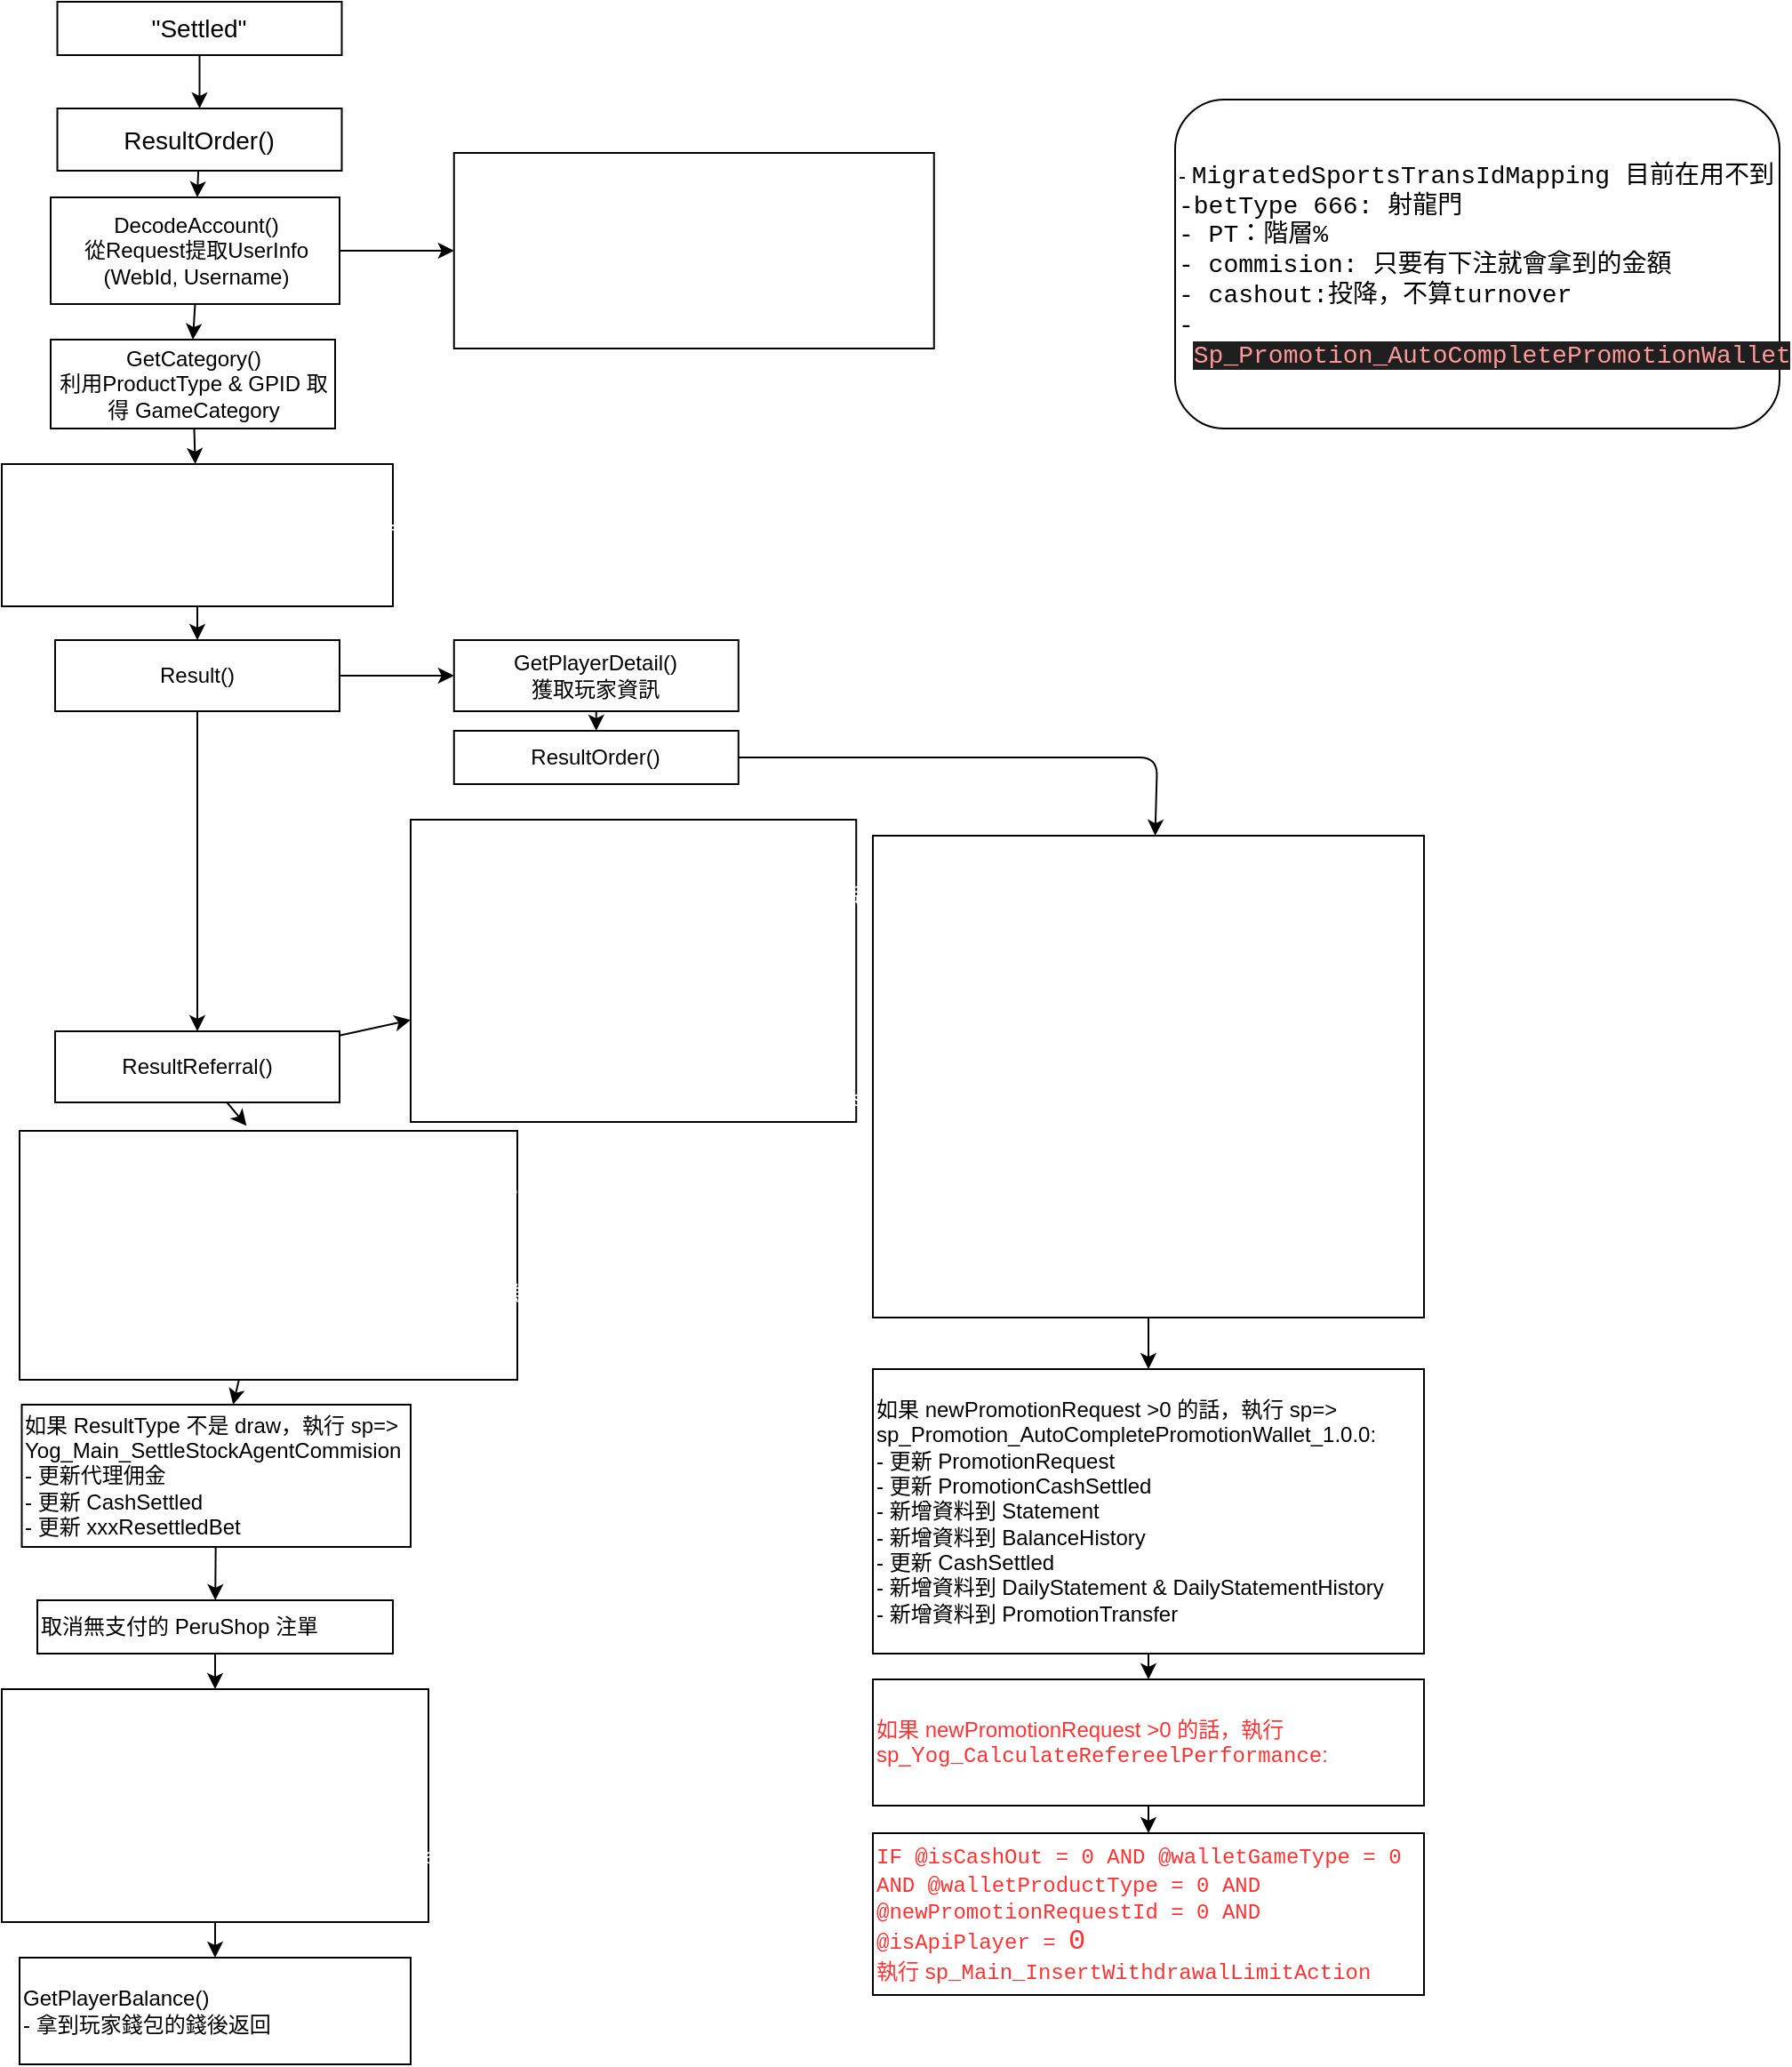 <mxfile>
    <diagram id="Tk6fScx0N2_PU29kudcP" name="Page-1">
        <mxGraphModel dx="670" dy="571" grid="1" gridSize="10" guides="1" tooltips="1" connect="1" arrows="1" fold="1" page="1" pageScale="1" pageWidth="827" pageHeight="1169" math="0" shadow="0">
            <root>
                <mxCell id="0"/>
                <mxCell id="1" parent="0"/>
                <mxCell id="2" value="" style="edgeStyle=none;html=1;" parent="1" source="3" target="5" edge="1">
                    <mxGeometry relative="1" as="geometry"/>
                </mxCell>
                <mxCell id="3" value="&lt;font style=&quot;font-size: 14px;&quot;&gt;&quot;Settled&quot;&lt;/font&gt;" style="rounded=0;whiteSpace=wrap;html=1;" parent="1" vertex="1">
                    <mxGeometry x="41.25" y="40" width="160" height="30" as="geometry"/>
                </mxCell>
                <mxCell id="55" value="" style="edgeStyle=none;html=1;" parent="1" source="5" target="52" edge="1">
                    <mxGeometry relative="1" as="geometry"/>
                </mxCell>
                <mxCell id="5" value="&lt;font style=&quot;font-size: 14px;&quot;&gt;ResultOrder()&lt;/font&gt;" style="whiteSpace=wrap;html=1;rounded=0;" parent="1" vertex="1">
                    <mxGeometry x="41.25" y="100" width="160" height="35" as="geometry"/>
                </mxCell>
                <mxCell id="22" value="" style="edgeStyle=none;html=1;" parent="1" source="9" target="21" edge="1">
                    <mxGeometry relative="1" as="geometry"/>
                </mxCell>
                <mxCell id="9" value="GetCategory()&lt;br&gt;利用ProductType &amp;amp; GPID 取得 GameCategory" style="whiteSpace=wrap;html=1;rounded=0;" parent="1" vertex="1">
                    <mxGeometry x="37.5" y="230" width="160" height="50" as="geometry"/>
                </mxCell>
                <mxCell id="24" value="" style="edgeStyle=none;html=1;" parent="1" source="21" target="23" edge="1">
                    <mxGeometry relative="1" as="geometry"/>
                </mxCell>
                <mxCell id="21" value="&lt;font color=&quot;#ffffff&quot;&gt;更新 Request 的 ResultType：&lt;br&gt;- 用 sp_&lt;/font&gt;&lt;font style=&quot;font-size: 12px;&quot;&gt;&lt;font color=&quot;#ffffff&quot;&gt;&lt;span style=&quot;font-family: Consolas, &amp;quot;Courier New&amp;quot;, monospace;&quot;&gt;Yog_Seamless_GetBetSettleInfo 拿到 ResultType(draw/won/lost)&lt;br&gt;&lt;/span&gt;- 更新到 Request 的 ResultType&lt;/font&gt;&lt;br&gt;&lt;/font&gt;" style="whiteSpace=wrap;html=1;rounded=0;align=left;" parent="1" vertex="1">
                    <mxGeometry x="10" y="300" width="220" height="80" as="geometry"/>
                </mxCell>
                <mxCell id="27" value="" style="edgeStyle=none;html=1;" parent="1" source="23" target="26" edge="1">
                    <mxGeometry relative="1" as="geometry"/>
                </mxCell>
                <mxCell id="37" value="" style="edgeStyle=none;html=1;" parent="1" source="23" target="36" edge="1">
                    <mxGeometry relative="1" as="geometry"/>
                </mxCell>
                <mxCell id="23" value="Result()" style="whiteSpace=wrap;html=1;rounded=0;" parent="1" vertex="1">
                    <mxGeometry x="40" y="399" width="160" height="40" as="geometry"/>
                </mxCell>
                <mxCell id="30" value="" style="edgeStyle=none;html=1;" parent="1" source="26" target="29" edge="1">
                    <mxGeometry relative="1" as="geometry"/>
                </mxCell>
                <mxCell id="26" value="GetPlayerDetail()&lt;br&gt;獲取玩家資訊" style="whiteSpace=wrap;html=1;rounded=0;" parent="1" vertex="1">
                    <mxGeometry x="264.38" y="399" width="160" height="40" as="geometry"/>
                </mxCell>
                <mxCell id="33" value="" style="edgeStyle=none;html=1;exitX=1;exitY=0.5;exitDx=0;exitDy=0;" parent="1" source="29" target="31" edge="1">
                    <mxGeometry relative="1" as="geometry">
                        <Array as="points">
                            <mxPoint x="660" y="465"/>
                        </Array>
                    </mxGeometry>
                </mxCell>
                <mxCell id="29" value="ResultOrder()" style="whiteSpace=wrap;html=1;rounded=0;align=center;" parent="1" vertex="1">
                    <mxGeometry x="264.38" y="450" width="160" height="30" as="geometry"/>
                </mxCell>
                <mxCell id="35" value="" style="edgeStyle=none;html=1;" parent="1" source="31" target="34" edge="1">
                    <mxGeometry relative="1" as="geometry"/>
                </mxCell>
                <mxCell id="31" value="&lt;font color=&quot;#ffffff&quot;&gt;執行sp =&amp;gt; Seamless_SettleSboxxxBet:&lt;br&gt;- 如果在 MigratedSportsTransIdMapping 裏有存在 transfercode的話，就拿它的 transfercode&lt;br&gt;- 檢查 SboxxxBets 裏有沒有注單&lt;br&gt;- 檢查 SboxxxBets 裏的狀態是否已經結算，如果已經結算過就執行 sp =&amp;gt; Record_InsertSeamlessWalletError_1.0&lt;br&gt;-&amp;nbsp;&lt;span style=&quot;font-family: Söhne, ui-sans-serif, system-ui, -apple-system, &amp;quot;Segoe UI&amp;quot;, Roboto, Ubuntu, Cantarell, &amp;quot;Noto Sans&amp;quot;, sans-serif, &amp;quot;Helvetica Neue&amp;quot;, Arial, &amp;quot;Apple Color Emoji&amp;quot;, &amp;quot;Segoe UI Emoji&amp;quot;, &amp;quot;Segoe UI Symbol&amp;quot;, &amp;quot;Noto Color Emoji&amp;quot;;&quot;&gt;&lt;font style=&quot;font-size: 12px;&quot;&gt;計算賭注的佣金、折扣、贏得金額等相關資訊&lt;/font&gt;&lt;/span&gt;&lt;br&gt;- 執行 sp_Record_InsertBalanceHistory_1.0&lt;br&gt;- 如果&amp;nbsp;&lt;span style=&quot;font-family: Consolas, &amp;quot;Courier New&amp;quot;, monospace;&quot;&gt;&lt;font style=&quot;font-size: 12px;&quot;&gt;n&lt;/font&gt;&lt;/span&gt;&lt;span style=&quot;font-family: Consolas, &amp;quot;Courier New&amp;quot;, monospace;&quot;&gt;&lt;font style=&quot;font-size: 12px;&quot;&gt;ewPromotionRequestId=0 則&lt;/font&gt;&lt;/span&gt;更新 CashSettled，否則執行 sp_&lt;span style=&quot;font-family: Consolas, &amp;quot;Courier New&amp;quot;, monospace;&quot;&gt;&lt;font style=&quot;font-size: 12px;&quot;&gt;Record_InsertBalanceHistoryForPromotion 並更新&amp;nbsp;&lt;/font&gt;&lt;/span&gt;&lt;span style=&quot;font-family: Consolas, &amp;quot;Courier New&amp;quot;, monospace;&quot;&gt;&lt;font style=&quot;font-size: 12px;&quot;&gt;PromotionCashSettled&lt;/font&gt;&lt;/span&gt;&lt;span style=&quot;font-family: Consolas, &amp;quot;Courier New&amp;quot;, monospace;&quot;&gt;&lt;font style=&quot;font-size: 12px;&quot;&gt;&lt;br&gt;&lt;/font&gt;&lt;/span&gt;- 更新 SboxxxBets&lt;br&gt;- 如果 SboxxxResettleBet 裏已經有這筆注單且狀態是’Running'的話，就更新這張table&lt;br&gt;&lt;/font&gt;" style="whiteSpace=wrap;html=1;rounded=0;align=left;" parent="1" vertex="1">
                    <mxGeometry x="500" y="509" width="310" height="271" as="geometry"/>
                </mxCell>
                <mxCell id="62" value="" style="edgeStyle=none;html=1;fontSize=12;fontColor=#FFFFFF;" parent="1" source="34" target="60" edge="1">
                    <mxGeometry relative="1" as="geometry"/>
                </mxCell>
                <mxCell id="34" value="如果 newPromotionRequest &amp;gt;0 的話，執行 sp=&amp;gt; sp_Promotion_AutoCompletePromotionWallet_1.0.0:&lt;br&gt;- 更新 PromotionRequest&lt;br&gt;- 更新 PromotionCashSettled&lt;br&gt;- 新增資料到 Statement&lt;br&gt;- 新增資料到 BalanceHistory&lt;br&gt;- 更新 CashSettled&lt;br&gt;- 新增資料到 DailyStatement &amp;amp; DailyStatementHistory&lt;br&gt;- 新增資料到 PromotionTransfer" style="whiteSpace=wrap;html=1;rounded=0;align=left;" parent="1" vertex="1">
                    <mxGeometry x="500" y="809" width="310" height="160" as="geometry"/>
                </mxCell>
                <mxCell id="39" value="" style="edgeStyle=none;html=1;" parent="1" source="36" target="38" edge="1">
                    <mxGeometry relative="1" as="geometry"/>
                </mxCell>
                <mxCell id="41" value="" style="edgeStyle=none;html=1;entryX=0.456;entryY=-0.02;entryDx=0;entryDy=0;entryPerimeter=0;" parent="1" source="36" target="40" edge="1">
                    <mxGeometry relative="1" as="geometry"/>
                </mxCell>
                <mxCell id="36" value="ResultReferral()" style="whiteSpace=wrap;html=1;rounded=0;" parent="1" vertex="1">
                    <mxGeometry x="40" y="619" width="160" height="40" as="geometry"/>
                </mxCell>
                <mxCell id="38" value="&lt;font color=&quot;#ffffff&quot;&gt;執行sp_Account_SettleReferralLayer:&lt;br&gt;- 根據不同的 ProductType&amp;nbsp;&lt;span style=&quot;font-family: Söhne, ui-sans-serif, system-ui, -apple-system, &amp;quot;Segoe UI&amp;quot;, Roboto, Ubuntu, Cantarell, &amp;quot;Noto Sans&amp;quot;, sans-serif, &amp;quot;Helvetica Neue&amp;quot;, Arial, &amp;quot;Apple Color Emoji&amp;quot;, &amp;quot;Segoe UI Emoji&amp;quot;, &amp;quot;Segoe UI Symbol&amp;quot;, &amp;quot;Noto Color Emoji&amp;quot;;&quot;&gt;&lt;font style=&quot;font-size: 12px;&quot;&gt;獲取相關交易信息&lt;/font&gt;&lt;/span&gt;&lt;br&gt;&amp;nbsp;-&amp;nbsp;&lt;span style=&quot;font-family: Söhne, ui-sans-serif, system-ui, -apple-system, &amp;quot;Segoe UI&amp;quot;, Roboto, Ubuntu, Cantarell, &amp;quot;Noto Sans&amp;quot;, sans-serif, &amp;quot;Helvetica Neue&amp;quot;, Arial, &amp;quot;Apple Color Emoji&amp;quot;, &amp;quot;Segoe UI Emoji&amp;quot;, &amp;quot;Segoe UI Symbol&amp;quot;, &amp;quot;Noto Color Emoji&amp;quot;;&quot;&gt;&lt;font style=&quot;font-size: 12px;&quot;&gt;檢查是否已經為這筆注單進行了推薦層級的結算。如果已經結算就返回錯誤&lt;br&gt;&lt;/font&gt;&lt;/span&gt;-&amp;nbsp;&lt;span style=&quot;font-family: Söhne, ui-sans-serif, system-ui, -apple-system, &amp;quot;Segoe UI&amp;quot;, Roboto, Ubuntu, Cantarell, &amp;quot;Noto Sans&amp;quot;, sans-serif, &amp;quot;Helvetica Neue&amp;quot;, Arial, &amp;quot;Apple Color Emoji&amp;quot;, &amp;quot;Segoe UI Emoji&amp;quot;, &amp;quot;Segoe UI Symbol&amp;quot;, &amp;quot;Noto Color Emoji&amp;quot;;&quot;&gt;&lt;font style=&quot;font-size: 12px;&quot;&gt;計算推薦獎金的金額，並根據賭注結果、賭注金額等信息進行計算&lt;br&gt;&lt;/font&gt;&lt;/span&gt;- 計算完後Merged 到 ReferralSummary&lt;br&gt;- 如果是 StockPlayer 則更新 StockReferralExpense&lt;br&gt;- 更新 SboxxxBets 的&amp;nbsp;&lt;span style=&quot;font-family: Consolas, &amp;quot;Courier New&amp;quot;, monospace;&quot;&gt;&lt;font style=&quot;font-size: 12px;&quot;&gt;ReferralLayerPercentageHistoryIds&lt;/font&gt;&lt;/span&gt;&lt;/font&gt;" style="whiteSpace=wrap;html=1;rounded=0;align=left;" parent="1" vertex="1">
                    <mxGeometry x="240" y="500" width="250.62" height="170" as="geometry"/>
                </mxCell>
                <mxCell id="43" value="" style="edgeStyle=none;html=1;" parent="1" source="40" target="42" edge="1">
                    <mxGeometry relative="1" as="geometry"/>
                </mxCell>
                <mxCell id="40" value="&lt;font color=&quot;#ffffff&quot;&gt;判斷以下條件，如果都為 True，則透過 sp_&lt;span style=&quot;font-family: Consolas, &amp;quot;Courier New&amp;quot;, monospace;&quot;&gt;&lt;font style=&quot;font-size: 12px;&quot;&gt;Yog_MaxWinLose_UpdateGmPlayerStatement&lt;/font&gt;&lt;/span&gt;更新xxxPlayerStatement：&lt;br&gt;- isMaxWinLoseEnable&lt;br&gt;- isCreditPlayer&lt;br&gt;- isProductValidForMaxWinLoseSetting （遊戲種類為 Live_Casino / Games / Seamless_GameProvider 且 Gpid 是 46 或&amp;nbsp;GameProviderType 是 Sports 的 ）&lt;/font&gt;" style="whiteSpace=wrap;html=1;rounded=0;align=left;" parent="1" vertex="1">
                    <mxGeometry x="20" y="675" width="280" height="140" as="geometry"/>
                </mxCell>
                <mxCell id="45" value="" style="edgeStyle=none;html=1;" parent="1" source="42" target="44" edge="1">
                    <mxGeometry relative="1" as="geometry"/>
                </mxCell>
                <mxCell id="42" value="如果 ResultType 不是 draw，執行 sp=&amp;gt; Yog_Main_SettleStockAgentCommision&lt;br&gt;- 更新代理佣金&lt;br&gt;- 更新 CashSettled&lt;br&gt;- 更新 xxxResettledBet" style="whiteSpace=wrap;html=1;rounded=0;align=left;" parent="1" vertex="1">
                    <mxGeometry x="21.25" y="829" width="218.75" height="80" as="geometry"/>
                </mxCell>
                <mxCell id="47" value="" style="edgeStyle=none;html=1;" parent="1" source="44" target="46" edge="1">
                    <mxGeometry relative="1" as="geometry"/>
                </mxCell>
                <mxCell id="44" value="取消無支付的 PeruShop 注單" style="whiteSpace=wrap;html=1;rounded=0;align=left;" parent="1" vertex="1">
                    <mxGeometry x="30" y="939" width="200" height="30" as="geometry"/>
                </mxCell>
                <mxCell id="51" value="" style="edgeStyle=none;html=1;" parent="1" source="46" target="50" edge="1">
                    <mxGeometry relative="1" as="geometry"/>
                </mxCell>
                <mxCell id="46" value="&lt;font color=&quot;#ffffff&quot;&gt;&lt;span style=&quot;text-align: center;&quot;&gt;GetUnsettledOrder()：&lt;/span&gt;&lt;br&gt;- 獲取所有未結算的注單，包含所有層級&lt;br&gt;&lt;br&gt;- Construct 所有階層的 DailyStatement&lt;br&gt;- 利用 sp_&lt;font style=&quot;&quot;&gt;&lt;font face=&quot;Consolas, Courier New, monospace&quot;&gt;Yog_GameProvider_UpsertDailyStatement&amp;nbsp;更新 DailyStatement&lt;/font&gt;&lt;/font&gt;&lt;/font&gt;" style="whiteSpace=wrap;html=1;rounded=0;align=left;" parent="1" vertex="1">
                    <mxGeometry x="10" y="989" width="240" height="131" as="geometry"/>
                </mxCell>
                <mxCell id="50" value="GetPlayerBalance()&lt;br&gt;- 拿到玩家錢包的錢後返回" style="whiteSpace=wrap;html=1;rounded=0;align=left;" parent="1" vertex="1">
                    <mxGeometry x="20" y="1140" width="220" height="60" as="geometry"/>
                </mxCell>
                <mxCell id="59" value="" style="edgeStyle=none;html=1;" parent="1" source="52" target="58" edge="1">
                    <mxGeometry relative="1" as="geometry"/>
                </mxCell>
                <mxCell id="52" value="DecodeAccount()&lt;br&gt;從Request提取UserInfo (WebId, Username)" style="whiteSpace=wrap;html=1;rounded=0;" parent="1" vertex="1">
                    <mxGeometry x="37.5" y="150" width="162.5" height="60" as="geometry"/>
                </mxCell>
                <mxCell id="57" value="" style="endArrow=classic;html=1;exitX=0.5;exitY=1;exitDx=0;exitDy=0;entryX=0.5;entryY=0;entryDx=0;entryDy=0;" parent="1" source="52" target="9" edge="1">
                    <mxGeometry width="50" height="50" relative="1" as="geometry">
                        <mxPoint x="480" y="320" as="sourcePoint"/>
                        <mxPoint x="530" y="270" as="targetPoint"/>
                    </mxGeometry>
                </mxCell>
                <mxCell id="58" value="&lt;span style=&quot;color: rgb(255, 255, 255);&quot;&gt;- 用 'yy_' 分割 Request 的 username&lt;/span&gt;&lt;br style=&quot;color: rgb(255, 255, 255);&quot;&gt;&lt;span style=&quot;color: rgb(255, 255, 255);&quot;&gt;- 分割後拿到 2 個 elements 的話，第1個設為 webId，第2個設為 username&lt;/span&gt;&lt;br style=&quot;color: rgb(255, 255, 255);&quot;&gt;&lt;span style=&quot;color: rgb(255, 255, 255);&quot;&gt;- 分割後拿到 2 個以上的 elements 的話，username 設為 &quot;把第三個之後的element用yy_連接起來&quot;&amp;nbsp;&lt;/span&gt;" style="whiteSpace=wrap;html=1;rounded=0;align=left;" parent="1" vertex="1">
                    <mxGeometry x="264.38" y="125" width="270" height="110" as="geometry"/>
                </mxCell>
                <mxCell id="64" value="" style="edgeStyle=none;html=1;fontSize=12;fontColor=#FFFFFF;" parent="1" source="60" target="63" edge="1">
                    <mxGeometry relative="1" as="geometry"/>
                </mxCell>
                <mxCell id="60" value="&lt;font color=&quot;#ff3333&quot;&gt;如果 newPromotionRequest &amp;gt;0 的話，執行&amp;nbsp; sp_Y&lt;span style=&quot;font-family: Consolas, &amp;quot;Courier New&amp;quot;, monospace;&quot;&gt;&lt;font style=&quot;font-size: 12px;&quot;&gt;og_CalculateRefereelPerformance&lt;/font&gt;&lt;/span&gt;:&lt;/font&gt;" style="whiteSpace=wrap;html=1;rounded=0;align=left;" parent="1" vertex="1">
                    <mxGeometry x="500" y="983.5" width="310" height="71" as="geometry"/>
                </mxCell>
                <mxCell id="63" value="&lt;font color=&quot;#ff3333&quot;&gt;&lt;font style=&quot;font-size: 12px;&quot;&gt;&lt;span style=&quot;font-family: Consolas, &amp;quot;Courier New&amp;quot;, monospace;&quot;&gt;IF&lt;/span&gt;&lt;span style=&quot;font-family: Consolas, &amp;quot;Courier New&amp;quot;, monospace;&quot;&gt; @isCashOut &lt;/span&gt;&lt;span style=&quot;font-family: Consolas, &amp;quot;Courier New&amp;quot;, monospace;&quot;&gt;=&lt;/span&gt;&lt;span style=&quot;font-family: Consolas, &amp;quot;Courier New&amp;quot;, monospace;&quot;&gt; &lt;/span&gt;&lt;span style=&quot;font-family: Consolas, &amp;quot;Courier New&amp;quot;, monospace;&quot;&gt;0&lt;/span&gt;&lt;span style=&quot;font-family: Consolas, &amp;quot;Courier New&amp;quot;, monospace;&quot;&gt; &lt;/span&gt;&lt;span style=&quot;font-family: Consolas, &amp;quot;Courier New&amp;quot;, monospace;&quot;&gt;AND&lt;/span&gt;&lt;span style=&quot;font-family: Consolas, &amp;quot;Courier New&amp;quot;, monospace;&quot;&gt; @walletGameType &lt;/span&gt;&lt;span style=&quot;font-family: Consolas, &amp;quot;Courier New&amp;quot;, monospace;&quot;&gt;=&lt;/span&gt;&lt;span style=&quot;font-family: Consolas, &amp;quot;Courier New&amp;quot;, monospace;&quot;&gt; &lt;/span&gt;&lt;span style=&quot;font-family: Consolas, &amp;quot;Courier New&amp;quot;, monospace;&quot;&gt;0&lt;/span&gt;&lt;span style=&quot;font-family: Consolas, &amp;quot;Courier New&amp;quot;, monospace;&quot;&gt; &lt;/span&gt;&lt;span style=&quot;font-family: Consolas, &amp;quot;Courier New&amp;quot;, monospace;&quot;&gt;AND&lt;/span&gt;&lt;span style=&quot;font-family: Consolas, &amp;quot;Courier New&amp;quot;, monospace;&quot;&gt; @walletProductType &lt;/span&gt;&lt;span style=&quot;font-family: Consolas, &amp;quot;Courier New&amp;quot;, monospace;&quot;&gt;=&lt;/span&gt;&lt;span style=&quot;font-family: Consolas, &amp;quot;Courier New&amp;quot;, monospace;&quot;&gt; &lt;/span&gt;&lt;span style=&quot;font-family: Consolas, &amp;quot;Courier New&amp;quot;, monospace;&quot;&gt;0&lt;/span&gt;&lt;span style=&quot;font-family: Consolas, &amp;quot;Courier New&amp;quot;, monospace;&quot;&gt; &lt;/span&gt;&lt;span style=&quot;font-family: Consolas, &amp;quot;Courier New&amp;quot;, monospace;&quot;&gt;AND&lt;/span&gt;&lt;span style=&quot;font-family: Consolas, &amp;quot;Courier New&amp;quot;, monospace;&quot;&gt; @newPromotionRequestId &lt;/span&gt;&lt;span style=&quot;font-family: Consolas, &amp;quot;Courier New&amp;quot;, monospace;&quot;&gt;=&lt;/span&gt;&lt;span style=&quot;font-family: Consolas, &amp;quot;Courier New&amp;quot;, monospace;&quot;&gt; &lt;/span&gt;&lt;span style=&quot;font-family: Consolas, &amp;quot;Courier New&amp;quot;, monospace;&quot;&gt;0&lt;/span&gt;&lt;span style=&quot;font-family: Consolas, &amp;quot;Courier New&amp;quot;, monospace;&quot;&gt; &lt;/span&gt;&lt;span style=&quot;font-family: Consolas, &amp;quot;Courier New&amp;quot;, monospace;&quot;&gt;AND&lt;/span&gt;&lt;span style=&quot;font-family: Consolas, &amp;quot;Courier New&amp;quot;, monospace;&quot;&gt; @isApiPlayer &lt;/span&gt;&lt;span style=&quot;font-family: Consolas, &amp;quot;Courier New&amp;quot;, monospace;&quot;&gt;=&lt;/span&gt;&lt;span style=&quot;font-family: Consolas, &amp;quot;Courier New&amp;quot;, monospace;&quot;&gt; &lt;/span&gt;&lt;/font&gt;&lt;span style=&quot;font-family: Consolas, &amp;quot;Courier New&amp;quot;, monospace;&quot;&gt;&lt;font size=&quot;3&quot;&gt;0&lt;/font&gt;&lt;br&gt;&lt;/span&gt;執行 s&lt;span style=&quot;font-family: Consolas, &amp;quot;Courier New&amp;quot;, monospace;&quot;&gt;&lt;font style=&quot;font-size: 12px;&quot;&gt;p_Main_InsertWithdrawalLimitAction&lt;/font&gt;&lt;/span&gt;&lt;/font&gt;" style="whiteSpace=wrap;html=1;rounded=0;align=left;" parent="1" vertex="1">
                    <mxGeometry x="500" y="1070" width="310" height="91" as="geometry"/>
                </mxCell>
                <mxCell id="65" value="-&amp;nbsp;&lt;span style=&quot;font-family: Consolas, &amp;quot;Courier New&amp;quot;, monospace; font-size: 14px;&quot;&gt;MigratedSportsTransIdMapping 目前在用不到&lt;br&gt;-betType 666: 射龍門&lt;br&gt;- PT：階層%&lt;br&gt;- commision: 只要有下注就會拿到的金額&lt;br&gt;- cashout:投降，不算turnover&lt;br&gt;-&amp;nbsp;&lt;/span&gt;&lt;span style=&quot;background-color: rgb(31, 31, 31); font-family: Consolas, &amp;quot;Courier New&amp;quot;, monospace; font-size: 14px;&quot;&gt;&lt;font color=&quot;#ff9999&quot;&gt;Sp_Promotion_AutoCompletePromotionWallet&lt;/font&gt;&lt;/span&gt;" style="rounded=1;whiteSpace=wrap;html=1;align=left;" parent="1" vertex="1">
                    <mxGeometry x="670" y="95" width="340" height="185" as="geometry"/>
                </mxCell>
            </root>
        </mxGraphModel>
    </diagram>
</mxfile>